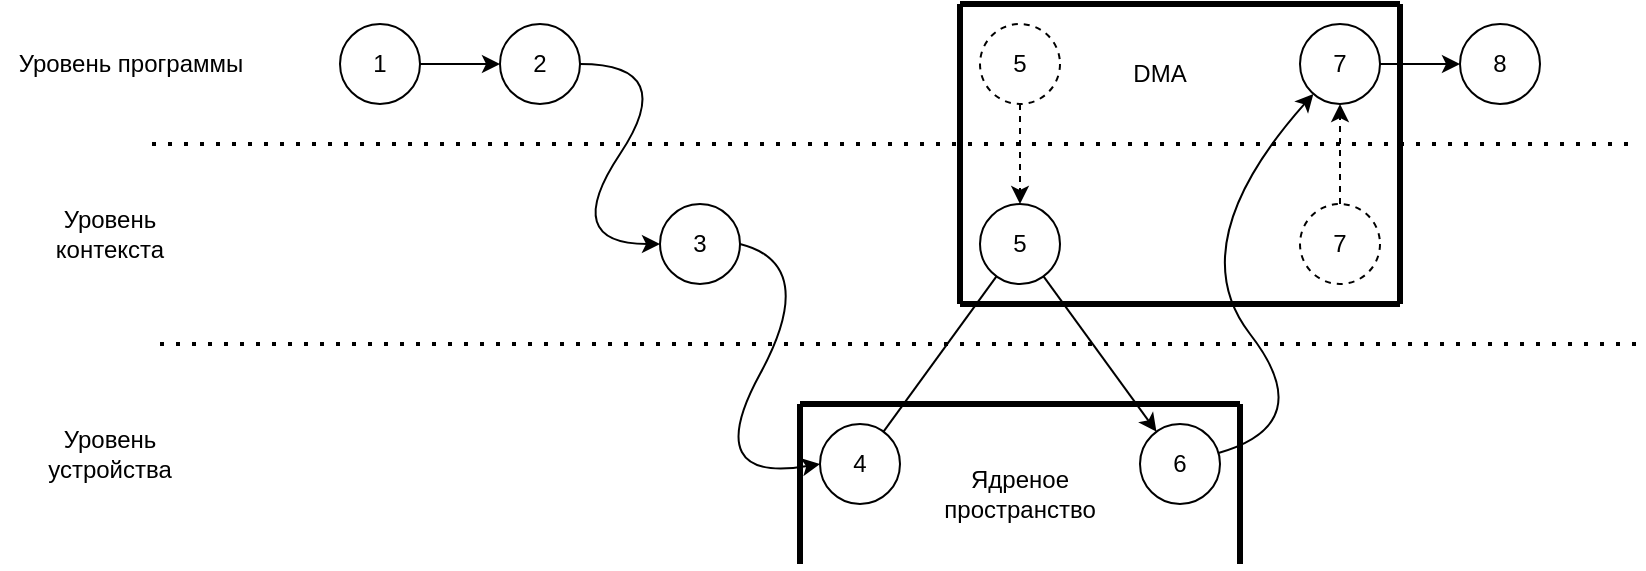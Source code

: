 <mxfile version="18.1.3" type="github"><diagram id="WgNpogejrYyPVWpfC-Ss" name="Page-1"><mxGraphModel dx="2002" dy="648" grid="1" gridSize="10" guides="1" tooltips="1" connect="1" arrows="1" fold="1" page="1" pageScale="1" pageWidth="827" pageHeight="1169" math="0" shadow="0"><root><mxCell id="0"/><mxCell id="1" parent="0"/><mxCell id="BQI-LH3mbssE54bXoi3P-3" value="1" style="ellipse;whiteSpace=wrap;html=1;aspect=fixed;" vertex="1" parent="1"><mxGeometry x="110" y="250" width="40" height="40" as="geometry"/></mxCell><mxCell id="BQI-LH3mbssE54bXoi3P-5" value="2" style="ellipse;whiteSpace=wrap;html=1;aspect=fixed;" vertex="1" parent="1"><mxGeometry x="190" y="250" width="40" height="40" as="geometry"/></mxCell><mxCell id="BQI-LH3mbssE54bXoi3P-7" value="3" style="ellipse;whiteSpace=wrap;html=1;aspect=fixed;" vertex="1" parent="1"><mxGeometry x="270" y="340" width="40" height="40" as="geometry"/></mxCell><mxCell id="BQI-LH3mbssE54bXoi3P-9" value="4" style="ellipse;whiteSpace=wrap;html=1;aspect=fixed;" vertex="1" parent="1"><mxGeometry x="350" y="450" width="40" height="40" as="geometry"/></mxCell><mxCell id="BQI-LH3mbssE54bXoi3P-13" value="8" style="ellipse;whiteSpace=wrap;html=1;aspect=fixed;" vertex="1" parent="1"><mxGeometry x="670" y="250" width="40" height="40" as="geometry"/></mxCell><mxCell id="BQI-LH3mbssE54bXoi3P-17" value="" style="curved=1;endArrow=classic;html=1;rounded=0;exitX=1;exitY=0.5;exitDx=0;exitDy=0;entryX=0;entryY=0.5;entryDx=0;entryDy=0;" edge="1" parent="1" source="BQI-LH3mbssE54bXoi3P-3" target="BQI-LH3mbssE54bXoi3P-5"><mxGeometry width="50" height="50" relative="1" as="geometry"><mxPoint x="390" y="420" as="sourcePoint"/><mxPoint x="440" y="370" as="targetPoint"/><Array as="points"/></mxGeometry></mxCell><mxCell id="BQI-LH3mbssE54bXoi3P-18" value="" style="curved=1;endArrow=classic;html=1;rounded=0;exitX=1;exitY=0.5;exitDx=0;exitDy=0;entryX=0;entryY=0.5;entryDx=0;entryDy=0;" edge="1" parent="1" source="BQI-LH3mbssE54bXoi3P-5" target="BQI-LH3mbssE54bXoi3P-7"><mxGeometry width="50" height="50" relative="1" as="geometry"><mxPoint x="390" y="420" as="sourcePoint"/><mxPoint x="440" y="370" as="targetPoint"/><Array as="points"><mxPoint x="280" y="270"/><mxPoint x="220" y="360"/></Array></mxGeometry></mxCell><mxCell id="BQI-LH3mbssE54bXoi3P-19" value="" style="curved=1;endArrow=classic;html=1;rounded=0;exitX=1;exitY=0.5;exitDx=0;exitDy=0;entryX=0;entryY=0.5;entryDx=0;entryDy=0;" edge="1" parent="1" source="BQI-LH3mbssE54bXoi3P-7" target="BQI-LH3mbssE54bXoi3P-9"><mxGeometry width="50" height="50" relative="1" as="geometry"><mxPoint x="380" y="300" as="sourcePoint"/><mxPoint x="430" y="250" as="targetPoint"/><Array as="points"><mxPoint x="350" y="370"/><mxPoint x="290" y="480"/></Array></mxGeometry></mxCell><mxCell id="BQI-LH3mbssE54bXoi3P-26" value="" style="endArrow=classic;html=1;rounded=0;entryX=0.5;entryY=0;entryDx=0;entryDy=0;dashed=1;exitX=0.5;exitY=1;exitDx=0;exitDy=0;" edge="1" parent="1" source="BQI-LH3mbssE54bXoi3P-47" target="BQI-LH3mbssE54bXoi3P-21"><mxGeometry width="50" height="50" relative="1" as="geometry"><mxPoint x="450" y="380" as="sourcePoint"/><mxPoint x="470" y="340" as="targetPoint"/></mxGeometry></mxCell><mxCell id="BQI-LH3mbssE54bXoi3P-28" value="" style="curved=1;endArrow=classic;html=1;rounded=0;entryX=0.5;entryY=0.5;entryDx=0;entryDy=0;entryPerimeter=0;" edge="1" parent="1" source="BQI-LH3mbssE54bXoi3P-9" target="BQI-LH3mbssE54bXoi3P-21"><mxGeometry width="50" height="50" relative="1" as="geometry"><mxPoint x="390" y="550" as="sourcePoint"/><mxPoint x="440" y="500" as="targetPoint"/><Array as="points"/></mxGeometry></mxCell><mxCell id="BQI-LH3mbssE54bXoi3P-29" value="6" style="ellipse;whiteSpace=wrap;html=1;aspect=fixed;" vertex="1" parent="1"><mxGeometry x="510" y="450" width="40" height="40" as="geometry"/></mxCell><mxCell id="BQI-LH3mbssE54bXoi3P-34" value="" style="curved=1;endArrow=classic;html=1;rounded=0;" edge="1" parent="1" source="BQI-LH3mbssE54bXoi3P-21" target="BQI-LH3mbssE54bXoi3P-29"><mxGeometry width="50" height="50" relative="1" as="geometry"><mxPoint x="220" y="480" as="sourcePoint"/><mxPoint x="270" y="430" as="targetPoint"/><Array as="points"/></mxGeometry></mxCell><mxCell id="BQI-LH3mbssE54bXoi3P-35" value="7" style="ellipse;whiteSpace=wrap;html=1;aspect=fixed;" vertex="1" parent="1"><mxGeometry x="590" y="250" width="40" height="40" as="geometry"/></mxCell><mxCell id="BQI-LH3mbssE54bXoi3P-36" value="7" style="ellipse;whiteSpace=wrap;html=1;aspect=fixed;dashed=1" vertex="1" parent="1"><mxGeometry x="590" y="340" width="40" height="40" as="geometry"/></mxCell><mxCell id="BQI-LH3mbssE54bXoi3P-39" value="" style="endArrow=classic;html=1;rounded=0;dashed=1" edge="1" parent="1" source="BQI-LH3mbssE54bXoi3P-36" target="BQI-LH3mbssE54bXoi3P-35"><mxGeometry width="50" height="50" relative="1" as="geometry"><mxPoint x="570" y="390" as="sourcePoint"/><mxPoint x="620" y="340" as="targetPoint"/></mxGeometry></mxCell><mxCell id="BQI-LH3mbssE54bXoi3P-43" value="" style="endArrow=none;dashed=1;html=1;dashPattern=1 3;strokeWidth=2;rounded=0;" edge="1" parent="1"><mxGeometry width="50" height="50" relative="1" as="geometry"><mxPoint x="20" y="410" as="sourcePoint"/><mxPoint x="760" y="410" as="targetPoint"/></mxGeometry></mxCell><mxCell id="BQI-LH3mbssE54bXoi3P-44" value="" style="endArrow=none;dashed=1;html=1;dashPattern=1 3;strokeWidth=2;rounded=0;" edge="1" parent="1"><mxGeometry width="50" height="50" relative="1" as="geometry"><mxPoint x="16.0" y="310.0" as="sourcePoint"/><mxPoint x="756.0" y="310.0" as="targetPoint"/></mxGeometry></mxCell><mxCell id="BQI-LH3mbssE54bXoi3P-46" value="" style="curved=1;endArrow=classic;html=1;rounded=0;" edge="1" parent="1" source="BQI-LH3mbssE54bXoi3P-29" target="BQI-LH3mbssE54bXoi3P-35"><mxGeometry width="50" height="50" relative="1" as="geometry"><mxPoint x="550" y="590" as="sourcePoint"/><mxPoint x="600" y="540" as="targetPoint"/><Array as="points"><mxPoint x="600" y="450"/><mxPoint x="530" y="360"/></Array></mxGeometry></mxCell><mxCell id="BQI-LH3mbssE54bXoi3P-47" value="5" style="ellipse;whiteSpace=wrap;html=1;aspect=fixed;dashed=1" vertex="1" parent="1"><mxGeometry x="430" y="250" width="40" height="40" as="geometry"/></mxCell><mxCell id="BQI-LH3mbssE54bXoi3P-21" value="5" style="ellipse;whiteSpace=wrap;html=1;aspect=fixed;" vertex="1" parent="1"><mxGeometry x="430" y="340" width="40" height="40" as="geometry"/></mxCell><mxCell id="BQI-LH3mbssE54bXoi3P-48" value="" style="curved=1;endArrow=classic;html=1;rounded=0;" edge="1" parent="1" source="BQI-LH3mbssE54bXoi3P-35" target="BQI-LH3mbssE54bXoi3P-13"><mxGeometry width="50" height="50" relative="1" as="geometry"><mxPoint x="620" y="230" as="sourcePoint"/><mxPoint x="670" y="180" as="targetPoint"/><Array as="points"/></mxGeometry></mxCell><mxCell id="BQI-LH3mbssE54bXoi3P-55" value="" style="endArrow=none;html=1;rounded=0;sketch=0;shadow=0;strokeWidth=3;" edge="1" parent="1"><mxGeometry width="50" height="50" relative="1" as="geometry"><mxPoint x="420" y="390" as="sourcePoint"/><mxPoint x="420" y="240" as="targetPoint"/></mxGeometry></mxCell><mxCell id="BQI-LH3mbssE54bXoi3P-56" value="" style="endArrow=none;html=1;rounded=0;strokeWidth=3;" edge="1" parent="1"><mxGeometry width="50" height="50" relative="1" as="geometry"><mxPoint x="640" y="390" as="sourcePoint"/><mxPoint x="640" y="240" as="targetPoint"/></mxGeometry></mxCell><mxCell id="BQI-LH3mbssE54bXoi3P-57" value="" style="endArrow=none;html=1;rounded=0;strokeWidth=3;" edge="1" parent="1"><mxGeometry width="50" height="50" relative="1" as="geometry"><mxPoint x="640" y="390" as="sourcePoint"/><mxPoint x="420" y="390" as="targetPoint"/></mxGeometry></mxCell><mxCell id="BQI-LH3mbssE54bXoi3P-58" value="" style="endArrow=none;html=1;rounded=0;strokeWidth=3;" edge="1" parent="1"><mxGeometry width="50" height="50" relative="1" as="geometry"><mxPoint x="640" y="240" as="sourcePoint"/><mxPoint x="420" y="240" as="targetPoint"/></mxGeometry></mxCell><mxCell id="BQI-LH3mbssE54bXoi3P-60" value="" style="endArrow=none;html=1;rounded=0;strokeWidth=3;" edge="1" parent="1"><mxGeometry width="50" height="50" relative="1" as="geometry"><mxPoint x="560" y="440" as="sourcePoint"/><mxPoint x="340" y="440" as="targetPoint"/></mxGeometry></mxCell><mxCell id="BQI-LH3mbssE54bXoi3P-61" value="" style="endArrow=none;html=1;rounded=0;strokeWidth=3;" edge="1" parent="1"><mxGeometry width="50" height="50" relative="1" as="geometry"><mxPoint x="560" y="520" as="sourcePoint"/><mxPoint x="560" y="440" as="targetPoint"/></mxGeometry></mxCell><mxCell id="BQI-LH3mbssE54bXoi3P-62" value="" style="endArrow=none;html=1;rounded=0;strokeWidth=3;" edge="1" parent="1"><mxGeometry width="50" height="50" relative="1" as="geometry"><mxPoint x="340" y="520" as="sourcePoint"/><mxPoint x="340" y="440" as="targetPoint"/></mxGeometry></mxCell><mxCell id="BQI-LH3mbssE54bXoi3P-66" value="DMA" style="text;html=1;strokeColor=none;fillColor=none;align=center;verticalAlign=middle;whiteSpace=wrap;rounded=0;" vertex="1" parent="1"><mxGeometry x="490" y="260" width="60" height="30" as="geometry"/></mxCell><mxCell id="BQI-LH3mbssE54bXoi3P-67" value="Уровень программы" style="text;html=1;align=center;verticalAlign=middle;resizable=0;points=[];autosize=1;strokeColor=none;fillColor=none;" vertex="1" parent="1"><mxGeometry x="-60" y="260" width="130" height="20" as="geometry"/></mxCell><mxCell id="BQI-LH3mbssE54bXoi3P-69" value="Уровень контекста" style="text;html=1;strokeColor=none;fillColor=none;align=center;verticalAlign=middle;whiteSpace=wrap;rounded=0;" vertex="1" parent="1"><mxGeometry x="-40" y="340" width="70" height="30" as="geometry"/></mxCell><mxCell id="BQI-LH3mbssE54bXoi3P-70" value="&lt;div&gt;Уровень устройства&lt;/div&gt;" style="text;html=1;strokeColor=none;fillColor=none;align=center;verticalAlign=middle;whiteSpace=wrap;rounded=0;" vertex="1" parent="1"><mxGeometry x="-35" y="450" width="60" height="30" as="geometry"/></mxCell><mxCell id="BQI-LH3mbssE54bXoi3P-71" value="&lt;div&gt;Ядреное&lt;/div&gt;&lt;div&gt;пространство&lt;br&gt;&lt;/div&gt;" style="text;html=1;strokeColor=none;fillColor=none;align=center;verticalAlign=middle;whiteSpace=wrap;rounded=0;" vertex="1" parent="1"><mxGeometry x="420" y="470" width="60" height="30" as="geometry"/></mxCell></root></mxGraphModel></diagram></mxfile>